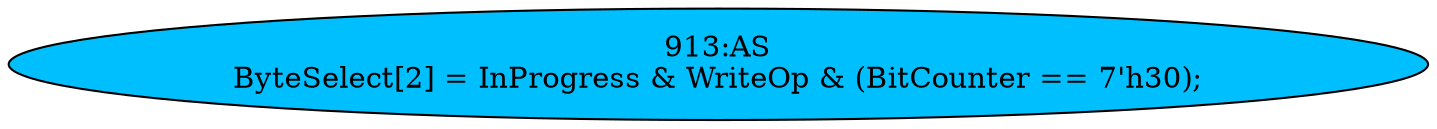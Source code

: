strict digraph "" {
	node [label="\N"];
	"913:AS"	 [ast="<pyverilog.vparser.ast.Assign object at 0x7f4155411fd0>",
		def_var="['ByteSelect']",
		fillcolor=deepskyblue,
		label="913:AS
ByteSelect[2] = InProgress & WriteOp & (BitCounter == 7'h30);",
		statements="[]",
		style=filled,
		typ=Assign,
		use_var="['InProgress', 'WriteOp', 'BitCounter']"];
}
